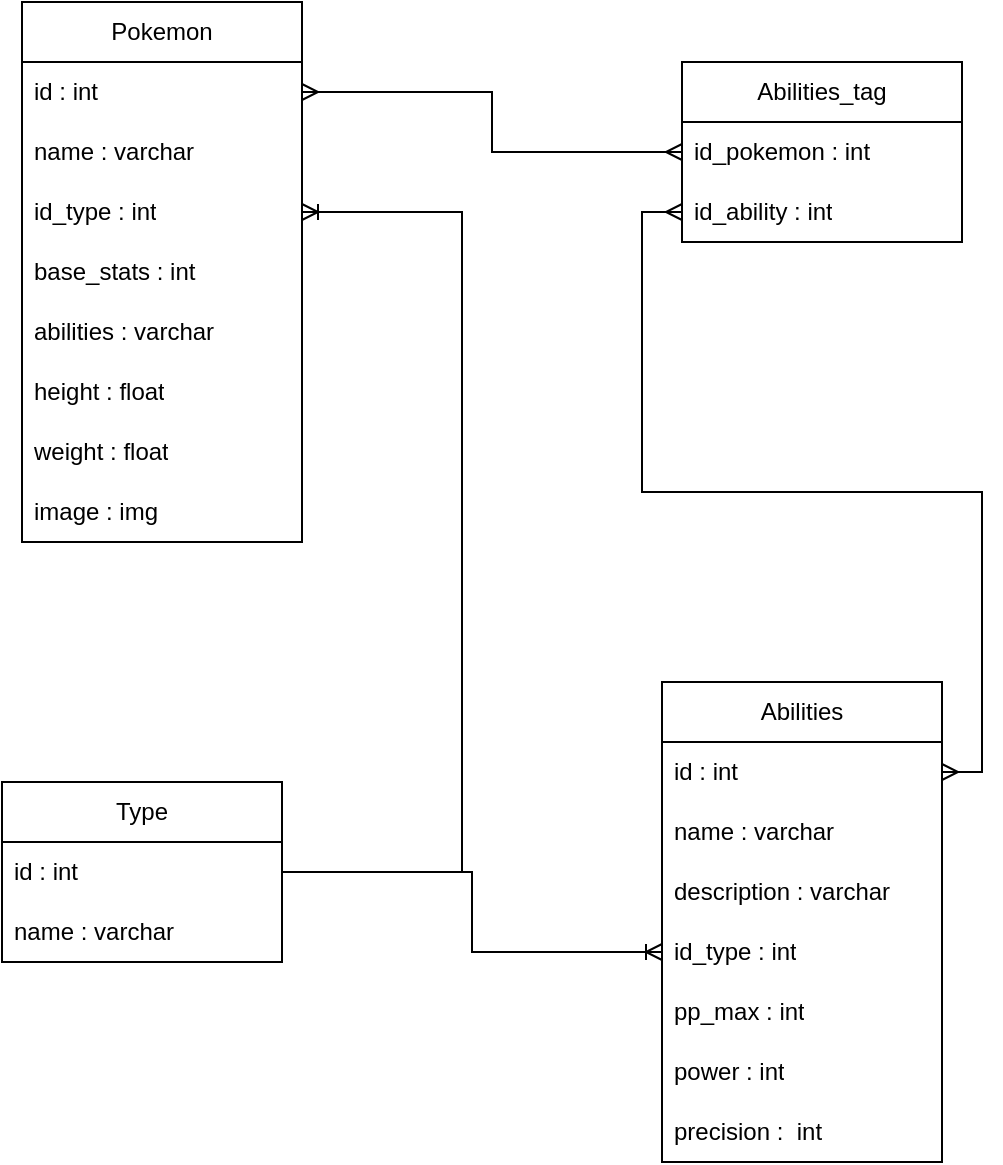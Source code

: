 <mxfile version="22.1.3" type="device">
  <diagram name="Page-1" id="Pf4Zvci3OvNhjg-8pWQC">
    <mxGraphModel dx="716" dy="1255" grid="1" gridSize="10" guides="1" tooltips="1" connect="1" arrows="1" fold="1" page="1" pageScale="1" pageWidth="827" pageHeight="1169" math="0" shadow="0">
      <root>
        <mxCell id="0" />
        <mxCell id="1" parent="0" />
        <mxCell id="Oo3-nAld-xNelBBqILN0-1" value="Pokemon" style="swimlane;fontStyle=0;childLayout=stackLayout;horizontal=1;startSize=30;horizontalStack=0;resizeParent=1;resizeParentMax=0;resizeLast=0;collapsible=1;marginBottom=0;whiteSpace=wrap;html=1;" vertex="1" parent="1">
          <mxGeometry x="40" y="180" width="140" height="270" as="geometry" />
        </mxCell>
        <mxCell id="Oo3-nAld-xNelBBqILN0-2" value="id : int" style="text;strokeColor=none;fillColor=none;align=left;verticalAlign=middle;spacingLeft=4;spacingRight=4;overflow=hidden;points=[[0,0.5],[1,0.5]];portConstraint=eastwest;rotatable=0;whiteSpace=wrap;html=1;" vertex="1" parent="Oo3-nAld-xNelBBqILN0-1">
          <mxGeometry y="30" width="140" height="30" as="geometry" />
        </mxCell>
        <mxCell id="Oo3-nAld-xNelBBqILN0-3" value="name : varchar" style="text;strokeColor=none;fillColor=none;align=left;verticalAlign=middle;spacingLeft=4;spacingRight=4;overflow=hidden;points=[[0,0.5],[1,0.5]];portConstraint=eastwest;rotatable=0;whiteSpace=wrap;html=1;" vertex="1" parent="Oo3-nAld-xNelBBqILN0-1">
          <mxGeometry y="60" width="140" height="30" as="geometry" />
        </mxCell>
        <mxCell id="Oo3-nAld-xNelBBqILN0-4" value="id_type : int" style="text;strokeColor=none;fillColor=none;align=left;verticalAlign=middle;spacingLeft=4;spacingRight=4;overflow=hidden;points=[[0,0.5],[1,0.5]];portConstraint=eastwest;rotatable=0;whiteSpace=wrap;html=1;" vertex="1" parent="Oo3-nAld-xNelBBqILN0-1">
          <mxGeometry y="90" width="140" height="30" as="geometry" />
        </mxCell>
        <mxCell id="Oo3-nAld-xNelBBqILN0-11" value="base_stats : int" style="text;strokeColor=none;fillColor=none;align=left;verticalAlign=middle;spacingLeft=4;spacingRight=4;overflow=hidden;points=[[0,0.5],[1,0.5]];portConstraint=eastwest;rotatable=0;whiteSpace=wrap;html=1;" vertex="1" parent="Oo3-nAld-xNelBBqILN0-1">
          <mxGeometry y="120" width="140" height="30" as="geometry" />
        </mxCell>
        <mxCell id="Oo3-nAld-xNelBBqILN0-8" value="abilities : varchar" style="text;strokeColor=none;fillColor=none;align=left;verticalAlign=middle;spacingLeft=4;spacingRight=4;overflow=hidden;points=[[0,0.5],[1,0.5]];portConstraint=eastwest;rotatable=0;whiteSpace=wrap;html=1;" vertex="1" parent="Oo3-nAld-xNelBBqILN0-1">
          <mxGeometry y="150" width="140" height="30" as="geometry" />
        </mxCell>
        <mxCell id="Oo3-nAld-xNelBBqILN0-7" value="height : float" style="text;strokeColor=none;fillColor=none;align=left;verticalAlign=middle;spacingLeft=4;spacingRight=4;overflow=hidden;points=[[0,0.5],[1,0.5]];portConstraint=eastwest;rotatable=0;whiteSpace=wrap;html=1;" vertex="1" parent="Oo3-nAld-xNelBBqILN0-1">
          <mxGeometry y="180" width="140" height="30" as="geometry" />
        </mxCell>
        <mxCell id="Oo3-nAld-xNelBBqILN0-6" value="weight : float" style="text;strokeColor=none;fillColor=none;align=left;verticalAlign=middle;spacingLeft=4;spacingRight=4;overflow=hidden;points=[[0,0.5],[1,0.5]];portConstraint=eastwest;rotatable=0;whiteSpace=wrap;html=1;" vertex="1" parent="Oo3-nAld-xNelBBqILN0-1">
          <mxGeometry y="210" width="140" height="30" as="geometry" />
        </mxCell>
        <mxCell id="Oo3-nAld-xNelBBqILN0-35" value="image : img" style="text;strokeColor=none;fillColor=none;align=left;verticalAlign=middle;spacingLeft=4;spacingRight=4;overflow=hidden;points=[[0,0.5],[1,0.5]];portConstraint=eastwest;rotatable=0;whiteSpace=wrap;html=1;" vertex="1" parent="Oo3-nAld-xNelBBqILN0-1">
          <mxGeometry y="240" width="140" height="30" as="geometry" />
        </mxCell>
        <mxCell id="Oo3-nAld-xNelBBqILN0-13" value="Type" style="swimlane;fontStyle=0;childLayout=stackLayout;horizontal=1;startSize=30;horizontalStack=0;resizeParent=1;resizeParentMax=0;resizeLast=0;collapsible=1;marginBottom=0;whiteSpace=wrap;html=1;" vertex="1" parent="1">
          <mxGeometry x="30" y="570" width="140" height="90" as="geometry" />
        </mxCell>
        <mxCell id="Oo3-nAld-xNelBBqILN0-14" value="id : int" style="text;strokeColor=none;fillColor=none;align=left;verticalAlign=middle;spacingLeft=4;spacingRight=4;overflow=hidden;points=[[0,0.5],[1,0.5]];portConstraint=eastwest;rotatable=0;whiteSpace=wrap;html=1;" vertex="1" parent="Oo3-nAld-xNelBBqILN0-13">
          <mxGeometry y="30" width="140" height="30" as="geometry" />
        </mxCell>
        <mxCell id="Oo3-nAld-xNelBBqILN0-15" value="name : varchar" style="text;strokeColor=none;fillColor=none;align=left;verticalAlign=middle;spacingLeft=4;spacingRight=4;overflow=hidden;points=[[0,0.5],[1,0.5]];portConstraint=eastwest;rotatable=0;whiteSpace=wrap;html=1;" vertex="1" parent="Oo3-nAld-xNelBBqILN0-13">
          <mxGeometry y="60" width="140" height="30" as="geometry" />
        </mxCell>
        <mxCell id="Oo3-nAld-xNelBBqILN0-17" value="Abilities" style="swimlane;fontStyle=0;childLayout=stackLayout;horizontal=1;startSize=30;horizontalStack=0;resizeParent=1;resizeParentMax=0;resizeLast=0;collapsible=1;marginBottom=0;whiteSpace=wrap;html=1;" vertex="1" parent="1">
          <mxGeometry x="360" y="520" width="140" height="240" as="geometry" />
        </mxCell>
        <mxCell id="Oo3-nAld-xNelBBqILN0-18" value="id : int" style="text;strokeColor=none;fillColor=none;align=left;verticalAlign=middle;spacingLeft=4;spacingRight=4;overflow=hidden;points=[[0,0.5],[1,0.5]];portConstraint=eastwest;rotatable=0;whiteSpace=wrap;html=1;" vertex="1" parent="Oo3-nAld-xNelBBqILN0-17">
          <mxGeometry y="30" width="140" height="30" as="geometry" />
        </mxCell>
        <mxCell id="Oo3-nAld-xNelBBqILN0-19" value="name : varchar" style="text;strokeColor=none;fillColor=none;align=left;verticalAlign=middle;spacingLeft=4;spacingRight=4;overflow=hidden;points=[[0,0.5],[1,0.5]];portConstraint=eastwest;rotatable=0;whiteSpace=wrap;html=1;" vertex="1" parent="Oo3-nAld-xNelBBqILN0-17">
          <mxGeometry y="60" width="140" height="30" as="geometry" />
        </mxCell>
        <mxCell id="Oo3-nAld-xNelBBqILN0-20" value="description : varchar" style="text;strokeColor=none;fillColor=none;align=left;verticalAlign=middle;spacingLeft=4;spacingRight=4;overflow=hidden;points=[[0,0.5],[1,0.5]];portConstraint=eastwest;rotatable=0;whiteSpace=wrap;html=1;" vertex="1" parent="Oo3-nAld-xNelBBqILN0-17">
          <mxGeometry y="90" width="140" height="30" as="geometry" />
        </mxCell>
        <mxCell id="Oo3-nAld-xNelBBqILN0-25" value="id_type : int" style="text;strokeColor=none;fillColor=none;align=left;verticalAlign=middle;spacingLeft=4;spacingRight=4;overflow=hidden;points=[[0,0.5],[1,0.5]];portConstraint=eastwest;rotatable=0;whiteSpace=wrap;html=1;" vertex="1" parent="Oo3-nAld-xNelBBqILN0-17">
          <mxGeometry y="120" width="140" height="30" as="geometry" />
        </mxCell>
        <mxCell id="Oo3-nAld-xNelBBqILN0-36" value="pp_max : int" style="text;strokeColor=none;fillColor=none;align=left;verticalAlign=middle;spacingLeft=4;spacingRight=4;overflow=hidden;points=[[0,0.5],[1,0.5]];portConstraint=eastwest;rotatable=0;whiteSpace=wrap;html=1;" vertex="1" parent="Oo3-nAld-xNelBBqILN0-17">
          <mxGeometry y="150" width="140" height="30" as="geometry" />
        </mxCell>
        <mxCell id="Oo3-nAld-xNelBBqILN0-37" value="power : int" style="text;strokeColor=none;fillColor=none;align=left;verticalAlign=middle;spacingLeft=4;spacingRight=4;overflow=hidden;points=[[0,0.5],[1,0.5]];portConstraint=eastwest;rotatable=0;whiteSpace=wrap;html=1;" vertex="1" parent="Oo3-nAld-xNelBBqILN0-17">
          <mxGeometry y="180" width="140" height="30" as="geometry" />
        </mxCell>
        <mxCell id="Oo3-nAld-xNelBBqILN0-38" value="precision :&amp;nbsp; int" style="text;strokeColor=none;fillColor=none;align=left;verticalAlign=middle;spacingLeft=4;spacingRight=4;overflow=hidden;points=[[0,0.5],[1,0.5]];portConstraint=eastwest;rotatable=0;whiteSpace=wrap;html=1;" vertex="1" parent="Oo3-nAld-xNelBBqILN0-17">
          <mxGeometry y="210" width="140" height="30" as="geometry" />
        </mxCell>
        <mxCell id="Oo3-nAld-xNelBBqILN0-26" value="Abilities_tag" style="swimlane;fontStyle=0;childLayout=stackLayout;horizontal=1;startSize=30;horizontalStack=0;resizeParent=1;resizeParentMax=0;resizeLast=0;collapsible=1;marginBottom=0;whiteSpace=wrap;html=1;" vertex="1" parent="1">
          <mxGeometry x="370" y="210" width="140" height="90" as="geometry" />
        </mxCell>
        <mxCell id="Oo3-nAld-xNelBBqILN0-27" value="id_pokemon : int" style="text;strokeColor=none;fillColor=none;align=left;verticalAlign=middle;spacingLeft=4;spacingRight=4;overflow=hidden;points=[[0,0.5],[1,0.5]];portConstraint=eastwest;rotatable=0;whiteSpace=wrap;html=1;" vertex="1" parent="Oo3-nAld-xNelBBqILN0-26">
          <mxGeometry y="30" width="140" height="30" as="geometry" />
        </mxCell>
        <mxCell id="Oo3-nAld-xNelBBqILN0-28" value="id_ability : int" style="text;strokeColor=none;fillColor=none;align=left;verticalAlign=middle;spacingLeft=4;spacingRight=4;overflow=hidden;points=[[0,0.5],[1,0.5]];portConstraint=eastwest;rotatable=0;whiteSpace=wrap;html=1;" vertex="1" parent="Oo3-nAld-xNelBBqILN0-26">
          <mxGeometry y="60" width="140" height="30" as="geometry" />
        </mxCell>
        <mxCell id="Oo3-nAld-xNelBBqILN0-30" style="edgeStyle=orthogonalEdgeStyle;rounded=0;orthogonalLoop=1;jettySize=auto;html=1;entryX=0;entryY=0.5;entryDx=0;entryDy=0;endArrow=ERmany;endFill=0;strokeColor=default;startArrow=ERmany;startFill=0;" edge="1" parent="1" source="Oo3-nAld-xNelBBqILN0-2" target="Oo3-nAld-xNelBBqILN0-27">
          <mxGeometry relative="1" as="geometry" />
        </mxCell>
        <mxCell id="Oo3-nAld-xNelBBqILN0-31" style="edgeStyle=orthogonalEdgeStyle;rounded=0;orthogonalLoop=1;jettySize=auto;html=1;entryX=1;entryY=0.5;entryDx=0;entryDy=0;startArrow=ERmany;startFill=0;endArrow=ERmany;endFill=0;" edge="1" parent="1" source="Oo3-nAld-xNelBBqILN0-28" target="Oo3-nAld-xNelBBqILN0-18">
          <mxGeometry relative="1" as="geometry" />
        </mxCell>
        <mxCell id="Oo3-nAld-xNelBBqILN0-33" style="edgeStyle=orthogonalEdgeStyle;rounded=0;orthogonalLoop=1;jettySize=auto;html=1;entryX=0;entryY=0.5;entryDx=0;entryDy=0;endArrow=ERoneToMany;endFill=0;" edge="1" parent="1" source="Oo3-nAld-xNelBBqILN0-14" target="Oo3-nAld-xNelBBqILN0-25">
          <mxGeometry relative="1" as="geometry" />
        </mxCell>
        <mxCell id="Oo3-nAld-xNelBBqILN0-39" style="edgeStyle=orthogonalEdgeStyle;rounded=0;orthogonalLoop=1;jettySize=auto;html=1;entryX=1;entryY=0.5;entryDx=0;entryDy=0;endArrow=ERoneToMany;endFill=0;" edge="1" parent="1" source="Oo3-nAld-xNelBBqILN0-14" target="Oo3-nAld-xNelBBqILN0-4">
          <mxGeometry relative="1" as="geometry">
            <Array as="points">
              <mxPoint x="260" y="615" />
              <mxPoint x="260" y="285" />
            </Array>
          </mxGeometry>
        </mxCell>
      </root>
    </mxGraphModel>
  </diagram>
</mxfile>
